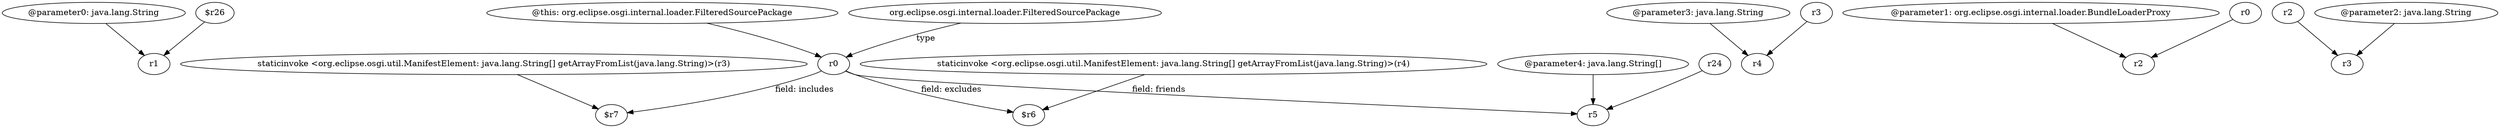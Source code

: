 digraph g {
0[label="@parameter0: java.lang.String"]
1[label="r1"]
0->1[label=""]
2[label="r0"]
3[label="$r7"]
2->3[label="field: includes"]
4[label="@parameter4: java.lang.String[]"]
5[label="r5"]
4->5[label=""]
6[label="@parameter3: java.lang.String"]
7[label="r4"]
6->7[label=""]
8[label="staticinvoke <org.eclipse.osgi.util.ManifestElement: java.lang.String[] getArrayFromList(java.lang.String)>(r4)"]
9[label="$r6"]
8->9[label=""]
10[label="r3"]
10->7[label=""]
11[label="r24"]
11->5[label=""]
12[label="@parameter1: org.eclipse.osgi.internal.loader.BundleLoaderProxy"]
13[label="r2"]
12->13[label=""]
14[label="r0"]
14->13[label=""]
15[label="r2"]
16[label="r3"]
15->16[label=""]
17[label="$r26"]
17->1[label=""]
18[label="@this: org.eclipse.osgi.internal.loader.FilteredSourcePackage"]
18->2[label=""]
19[label="org.eclipse.osgi.internal.loader.FilteredSourcePackage"]
19->2[label="type"]
2->9[label="field: excludes"]
2->5[label="field: friends"]
20[label="@parameter2: java.lang.String"]
20->16[label=""]
21[label="staticinvoke <org.eclipse.osgi.util.ManifestElement: java.lang.String[] getArrayFromList(java.lang.String)>(r3)"]
21->3[label=""]
}